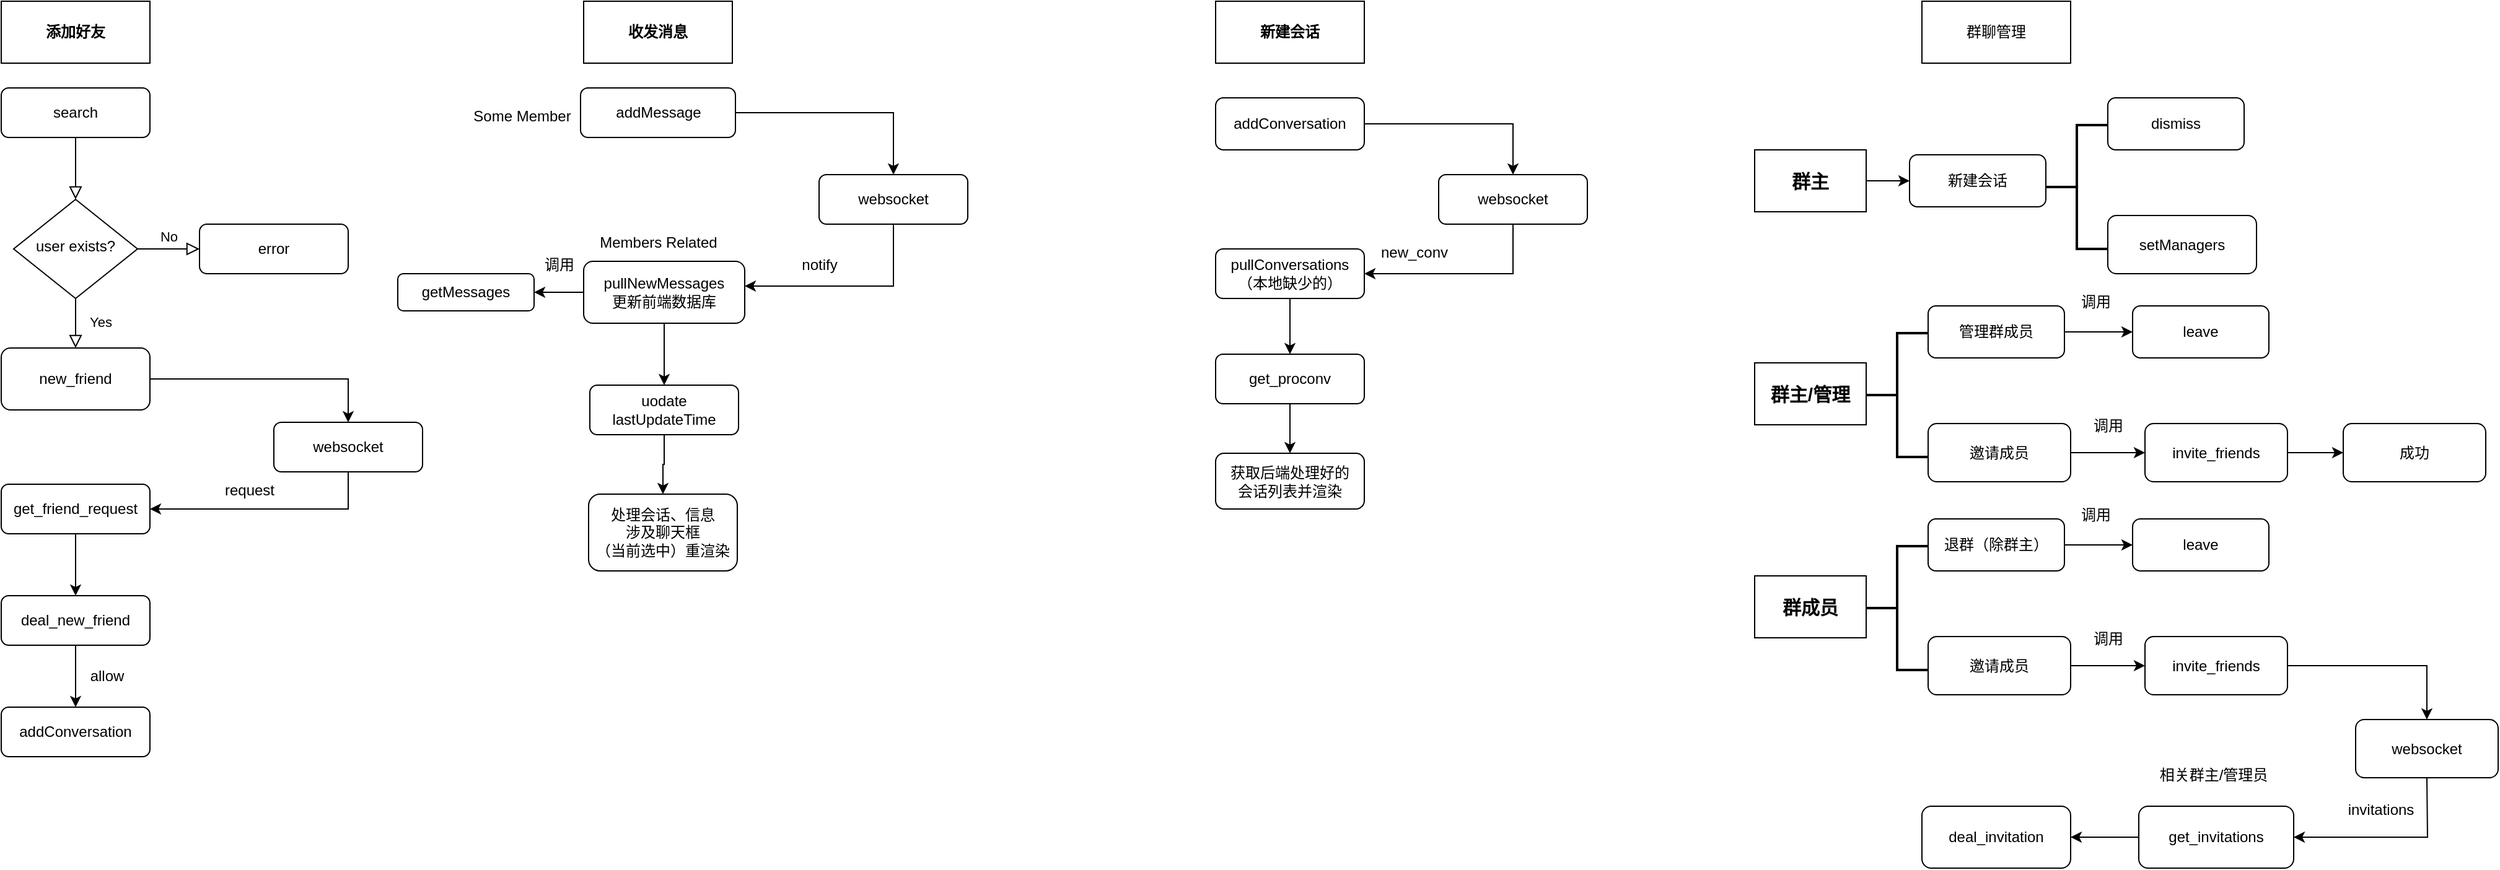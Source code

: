 <mxfile version="24.4.13" type="github">
  <diagram id="C5RBs43oDa-KdzZeNtuy" name="Page-1">
    <mxGraphModel dx="1002" dy="569" grid="1" gridSize="10" guides="1" tooltips="1" connect="1" arrows="1" fold="1" page="1" pageScale="1" pageWidth="827" pageHeight="1169" background="#FFFFFF" math="0" shadow="0">
      <root>
        <mxCell id="WIyWlLk6GJQsqaUBKTNV-0" />
        <mxCell id="WIyWlLk6GJQsqaUBKTNV-1" parent="WIyWlLk6GJQsqaUBKTNV-0" />
        <mxCell id="WIyWlLk6GJQsqaUBKTNV-2" value="" style="rounded=0;html=1;jettySize=auto;orthogonalLoop=1;fontSize=11;endArrow=block;endFill=0;endSize=8;strokeWidth=1;shadow=0;labelBackgroundColor=none;edgeStyle=orthogonalEdgeStyle;" parent="WIyWlLk6GJQsqaUBKTNV-1" source="WIyWlLk6GJQsqaUBKTNV-3" target="WIyWlLk6GJQsqaUBKTNV-6" edge="1">
          <mxGeometry relative="1" as="geometry" />
        </mxCell>
        <mxCell id="WIyWlLk6GJQsqaUBKTNV-3" value="search" style="rounded=1;whiteSpace=wrap;html=1;fontSize=12;glass=0;strokeWidth=1;shadow=0;" parent="WIyWlLk6GJQsqaUBKTNV-1" vertex="1">
          <mxGeometry x="160" y="80" width="120" height="40" as="geometry" />
        </mxCell>
        <mxCell id="WIyWlLk6GJQsqaUBKTNV-4" value="Yes" style="rounded=0;html=1;jettySize=auto;orthogonalLoop=1;fontSize=11;endArrow=block;endFill=0;endSize=8;strokeWidth=1;shadow=0;labelBackgroundColor=none;edgeStyle=orthogonalEdgeStyle;" parent="WIyWlLk6GJQsqaUBKTNV-1" source="WIyWlLk6GJQsqaUBKTNV-6" edge="1">
          <mxGeometry x="0.012" y="20" relative="1" as="geometry">
            <mxPoint y="-1" as="offset" />
            <mxPoint x="220" y="290" as="targetPoint" />
          </mxGeometry>
        </mxCell>
        <mxCell id="WIyWlLk6GJQsqaUBKTNV-5" value="No" style="edgeStyle=orthogonalEdgeStyle;rounded=0;html=1;jettySize=auto;orthogonalLoop=1;fontSize=11;endArrow=block;endFill=0;endSize=8;strokeWidth=1;shadow=0;labelBackgroundColor=none;" parent="WIyWlLk6GJQsqaUBKTNV-1" source="WIyWlLk6GJQsqaUBKTNV-6" target="WIyWlLk6GJQsqaUBKTNV-7" edge="1">
          <mxGeometry y="10" relative="1" as="geometry">
            <mxPoint as="offset" />
          </mxGeometry>
        </mxCell>
        <mxCell id="WIyWlLk6GJQsqaUBKTNV-6" value="user exists?" style="rhombus;whiteSpace=wrap;html=1;shadow=0;fontFamily=Helvetica;fontSize=12;align=center;strokeWidth=1;spacing=6;spacingTop=-4;" parent="WIyWlLk6GJQsqaUBKTNV-1" vertex="1">
          <mxGeometry x="170" y="170" width="100" height="80" as="geometry" />
        </mxCell>
        <mxCell id="WIyWlLk6GJQsqaUBKTNV-7" value="error" style="rounded=1;whiteSpace=wrap;html=1;fontSize=12;glass=0;strokeWidth=1;shadow=0;" parent="WIyWlLk6GJQsqaUBKTNV-1" vertex="1">
          <mxGeometry x="320" y="190" width="120" height="40" as="geometry" />
        </mxCell>
        <mxCell id="WIyWlLk6GJQsqaUBKTNV-11" value="get_friend_request" style="rounded=1;whiteSpace=wrap;html=1;fontSize=12;glass=0;strokeWidth=1;shadow=0;" parent="WIyWlLk6GJQsqaUBKTNV-1" vertex="1">
          <mxGeometry x="160" y="400" width="120" height="40" as="geometry" />
        </mxCell>
        <mxCell id="WIyWlLk6GJQsqaUBKTNV-12" value="websocket" style="rounded=1;whiteSpace=wrap;html=1;fontSize=12;glass=0;strokeWidth=1;shadow=0;" parent="WIyWlLk6GJQsqaUBKTNV-1" vertex="1">
          <mxGeometry x="380" y="350" width="120" height="40" as="geometry" />
        </mxCell>
        <mxCell id="RPH70iTqsNCCi4QEDQ69-0" value="&lt;b&gt;添加好友&lt;/b&gt;" style="rounded=0;whiteSpace=wrap;html=1;" vertex="1" parent="WIyWlLk6GJQsqaUBKTNV-1">
          <mxGeometry x="160" y="10" width="120" height="50" as="geometry" />
        </mxCell>
        <mxCell id="RPH70iTqsNCCi4QEDQ69-1" value="new_friend" style="rounded=1;whiteSpace=wrap;html=1;" vertex="1" parent="WIyWlLk6GJQsqaUBKTNV-1">
          <mxGeometry x="160" y="290" width="120" height="50" as="geometry" />
        </mxCell>
        <mxCell id="RPH70iTqsNCCi4QEDQ69-2" value="" style="endArrow=classic;html=1;rounded=0;entryX=0.5;entryY=0;entryDx=0;entryDy=0;exitX=1;exitY=0.5;exitDx=0;exitDy=0;" edge="1" parent="WIyWlLk6GJQsqaUBKTNV-1" source="RPH70iTqsNCCi4QEDQ69-1" target="WIyWlLk6GJQsqaUBKTNV-12">
          <mxGeometry width="50" height="50" relative="1" as="geometry">
            <mxPoint x="300" y="280" as="sourcePoint" />
            <mxPoint x="390" y="330" as="targetPoint" />
            <Array as="points">
              <mxPoint x="360" y="315" />
              <mxPoint x="440" y="315" />
            </Array>
          </mxGeometry>
        </mxCell>
        <mxCell id="RPH70iTqsNCCi4QEDQ69-6" value="" style="endArrow=classic;html=1;rounded=0;entryX=1;entryY=0.5;entryDx=0;entryDy=0;" edge="1" parent="WIyWlLk6GJQsqaUBKTNV-1" source="WIyWlLk6GJQsqaUBKTNV-12" target="WIyWlLk6GJQsqaUBKTNV-11">
          <mxGeometry width="50" height="50" relative="1" as="geometry">
            <mxPoint x="430" y="400" as="sourcePoint" />
            <mxPoint x="480" y="350" as="targetPoint" />
            <Array as="points">
              <mxPoint x="440" y="420" />
            </Array>
          </mxGeometry>
        </mxCell>
        <mxCell id="RPH70iTqsNCCi4QEDQ69-8" value="request" style="text;html=1;align=center;verticalAlign=middle;resizable=0;points=[];autosize=1;strokeColor=none;fillColor=none;" vertex="1" parent="WIyWlLk6GJQsqaUBKTNV-1">
          <mxGeometry x="330" y="390" width="60" height="30" as="geometry" />
        </mxCell>
        <mxCell id="RPH70iTqsNCCi4QEDQ69-10" value="" style="endArrow=classic;html=1;rounded=0;" edge="1" parent="WIyWlLk6GJQsqaUBKTNV-1" source="WIyWlLk6GJQsqaUBKTNV-11">
          <mxGeometry width="50" height="50" relative="1" as="geometry">
            <mxPoint x="390" y="450" as="sourcePoint" />
            <mxPoint x="220" y="490" as="targetPoint" />
          </mxGeometry>
        </mxCell>
        <mxCell id="RPH70iTqsNCCi4QEDQ69-11" value="deal_new_friend" style="rounded=1;whiteSpace=wrap;html=1;" vertex="1" parent="WIyWlLk6GJQsqaUBKTNV-1">
          <mxGeometry x="160" y="490" width="120" height="40" as="geometry" />
        </mxCell>
        <mxCell id="RPH70iTqsNCCi4QEDQ69-13" value="&lt;b&gt;收发消息&lt;/b&gt;" style="rounded=0;whiteSpace=wrap;html=1;" vertex="1" parent="WIyWlLk6GJQsqaUBKTNV-1">
          <mxGeometry x="630" y="10" width="120" height="50" as="geometry" />
        </mxCell>
        <mxCell id="RPH70iTqsNCCi4QEDQ69-14" value="allow" style="text;html=1;align=center;verticalAlign=middle;resizable=0;points=[];autosize=1;strokeColor=none;fillColor=none;" vertex="1" parent="WIyWlLk6GJQsqaUBKTNV-1">
          <mxGeometry x="220" y="540" width="50" height="30" as="geometry" />
        </mxCell>
        <mxCell id="RPH70iTqsNCCi4QEDQ69-15" value="" style="endArrow=classic;html=1;rounded=0;exitX=0.5;exitY=1;exitDx=0;exitDy=0;" edge="1" parent="WIyWlLk6GJQsqaUBKTNV-1" source="RPH70iTqsNCCi4QEDQ69-11">
          <mxGeometry width="50" height="50" relative="1" as="geometry">
            <mxPoint x="390" y="450" as="sourcePoint" />
            <mxPoint x="220" y="580" as="targetPoint" />
          </mxGeometry>
        </mxCell>
        <mxCell id="RPH70iTqsNCCi4QEDQ69-16" value="addConversation" style="rounded=1;whiteSpace=wrap;html=1;" vertex="1" parent="WIyWlLk6GJQsqaUBKTNV-1">
          <mxGeometry x="160" y="580" width="120" height="40" as="geometry" />
        </mxCell>
        <mxCell id="RPH70iTqsNCCi4QEDQ69-18" value="addMessage" style="rounded=1;whiteSpace=wrap;html=1;" vertex="1" parent="WIyWlLk6GJQsqaUBKTNV-1">
          <mxGeometry x="627.5" y="80" width="125" height="40" as="geometry" />
        </mxCell>
        <mxCell id="RPH70iTqsNCCi4QEDQ69-19" value="" style="endArrow=classic;html=1;rounded=0;exitX=1;exitY=0.5;exitDx=0;exitDy=0;entryX=0.5;entryY=0;entryDx=0;entryDy=0;" edge="1" parent="WIyWlLk6GJQsqaUBKTNV-1" source="RPH70iTqsNCCi4QEDQ69-18" target="RPH70iTqsNCCi4QEDQ69-20">
          <mxGeometry width="50" height="50" relative="1" as="geometry">
            <mxPoint x="610" y="250" as="sourcePoint" />
            <mxPoint x="690" y="180" as="targetPoint" />
            <Array as="points">
              <mxPoint x="880" y="100" />
            </Array>
          </mxGeometry>
        </mxCell>
        <mxCell id="RPH70iTqsNCCi4QEDQ69-20" value="websocket" style="rounded=1;whiteSpace=wrap;html=1;" vertex="1" parent="WIyWlLk6GJQsqaUBKTNV-1">
          <mxGeometry x="820" y="150" width="120" height="40" as="geometry" />
        </mxCell>
        <mxCell id="RPH70iTqsNCCi4QEDQ69-23" value="" style="endArrow=classic;html=1;rounded=0;exitX=0.5;exitY=1;exitDx=0;exitDy=0;" edge="1" parent="WIyWlLk6GJQsqaUBKTNV-1" source="RPH70iTqsNCCi4QEDQ69-20">
          <mxGeometry width="50" height="50" relative="1" as="geometry">
            <mxPoint x="830" y="270" as="sourcePoint" />
            <mxPoint x="760" y="240" as="targetPoint" />
            <Array as="points">
              <mxPoint x="880" y="240" />
            </Array>
          </mxGeometry>
        </mxCell>
        <mxCell id="RPH70iTqsNCCi4QEDQ69-28" value="" style="edgeStyle=orthogonalEdgeStyle;rounded=0;orthogonalLoop=1;jettySize=auto;html=1;entryX=1;entryY=0.5;entryDx=0;entryDy=0;" edge="1" parent="WIyWlLk6GJQsqaUBKTNV-1" source="RPH70iTqsNCCi4QEDQ69-24" target="RPH70iTqsNCCi4QEDQ69-27">
          <mxGeometry relative="1" as="geometry">
            <mxPoint x="600" y="245" as="targetPoint" />
          </mxGeometry>
        </mxCell>
        <mxCell id="RPH70iTqsNCCi4QEDQ69-30" value="" style="edgeStyle=orthogonalEdgeStyle;rounded=0;orthogonalLoop=1;jettySize=auto;html=1;" edge="1" parent="WIyWlLk6GJQsqaUBKTNV-1" source="RPH70iTqsNCCi4QEDQ69-24" target="RPH70iTqsNCCi4QEDQ69-29">
          <mxGeometry relative="1" as="geometry" />
        </mxCell>
        <mxCell id="RPH70iTqsNCCi4QEDQ69-24" value="pullNewMessages&lt;div&gt;更新前端数据库&lt;/div&gt;" style="rounded=1;whiteSpace=wrap;html=1;" vertex="1" parent="WIyWlLk6GJQsqaUBKTNV-1">
          <mxGeometry x="630" y="220" width="130" height="50" as="geometry" />
        </mxCell>
        <mxCell id="RPH70iTqsNCCi4QEDQ69-25" value="notify" style="text;html=1;align=center;verticalAlign=middle;resizable=0;points=[];autosize=1;strokeColor=none;fillColor=none;" vertex="1" parent="WIyWlLk6GJQsqaUBKTNV-1">
          <mxGeometry x="795" y="208" width="50" height="30" as="geometry" />
        </mxCell>
        <mxCell id="RPH70iTqsNCCi4QEDQ69-27" value="getMessages" style="whiteSpace=wrap;html=1;rounded=1;" vertex="1" parent="WIyWlLk6GJQsqaUBKTNV-1">
          <mxGeometry x="480" y="230" width="110" height="30" as="geometry" />
        </mxCell>
        <mxCell id="RPH70iTqsNCCi4QEDQ69-37" value="" style="edgeStyle=orthogonalEdgeStyle;rounded=0;orthogonalLoop=1;jettySize=auto;html=1;" edge="1" parent="WIyWlLk6GJQsqaUBKTNV-1" source="RPH70iTqsNCCi4QEDQ69-29" target="RPH70iTqsNCCi4QEDQ69-36">
          <mxGeometry relative="1" as="geometry" />
        </mxCell>
        <mxCell id="RPH70iTqsNCCi4QEDQ69-29" value="uodate lastUpdateTime" style="whiteSpace=wrap;html=1;rounded=1;" vertex="1" parent="WIyWlLk6GJQsqaUBKTNV-1">
          <mxGeometry x="635" y="320" width="120" height="40" as="geometry" />
        </mxCell>
        <mxCell id="RPH70iTqsNCCi4QEDQ69-31" value="调用" style="text;html=1;align=center;verticalAlign=middle;resizable=0;points=[];autosize=1;strokeColor=none;fillColor=none;" vertex="1" parent="WIyWlLk6GJQsqaUBKTNV-1">
          <mxGeometry x="585" y="208" width="50" height="30" as="geometry" />
        </mxCell>
        <mxCell id="RPH70iTqsNCCi4QEDQ69-33" value="Some Member" style="text;html=1;align=center;verticalAlign=middle;resizable=0;points=[];autosize=1;strokeColor=none;fillColor=none;" vertex="1" parent="WIyWlLk6GJQsqaUBKTNV-1">
          <mxGeometry x="530" y="88" width="100" height="30" as="geometry" />
        </mxCell>
        <mxCell id="RPH70iTqsNCCi4QEDQ69-34" value="Members Related" style="text;html=1;align=center;verticalAlign=middle;resizable=0;points=[];autosize=1;strokeColor=none;fillColor=none;" vertex="1" parent="WIyWlLk6GJQsqaUBKTNV-1">
          <mxGeometry x="630" y="190" width="120" height="30" as="geometry" />
        </mxCell>
        <mxCell id="RPH70iTqsNCCi4QEDQ69-36" value="&lt;div&gt;处理会话、信息&lt;/div&gt;涉及聊天框&lt;div&gt;（当前选中）重渲染&lt;/div&gt;" style="whiteSpace=wrap;html=1;rounded=1;" vertex="1" parent="WIyWlLk6GJQsqaUBKTNV-1">
          <mxGeometry x="634" y="408" width="120" height="62" as="geometry" />
        </mxCell>
        <mxCell id="RPH70iTqsNCCi4QEDQ69-39" value="&lt;b&gt;新建会话&lt;/b&gt;" style="rounded=0;whiteSpace=wrap;html=1;" vertex="1" parent="WIyWlLk6GJQsqaUBKTNV-1">
          <mxGeometry x="1140" y="10" width="120" height="50" as="geometry" />
        </mxCell>
        <mxCell id="RPH70iTqsNCCi4QEDQ69-41" value="addConversation" style="rounded=1;whiteSpace=wrap;html=1;" vertex="1" parent="WIyWlLk6GJQsqaUBKTNV-1">
          <mxGeometry x="1140" y="88" width="120" height="42" as="geometry" />
        </mxCell>
        <mxCell id="RPH70iTqsNCCi4QEDQ69-42" value="" style="endArrow=classic;html=1;rounded=0;exitX=1;exitY=0.5;exitDx=0;exitDy=0;" edge="1" parent="WIyWlLk6GJQsqaUBKTNV-1" source="RPH70iTqsNCCi4QEDQ69-41" target="RPH70iTqsNCCi4QEDQ69-43">
          <mxGeometry width="50" height="50" relative="1" as="geometry">
            <mxPoint x="1050" y="150" as="sourcePoint" />
            <mxPoint x="1380" y="170" as="targetPoint" />
            <Array as="points">
              <mxPoint x="1380" y="109" />
            </Array>
          </mxGeometry>
        </mxCell>
        <mxCell id="RPH70iTqsNCCi4QEDQ69-43" value="websocket" style="rounded=1;whiteSpace=wrap;html=1;" vertex="1" parent="WIyWlLk6GJQsqaUBKTNV-1">
          <mxGeometry x="1320" y="150" width="120" height="40" as="geometry" />
        </mxCell>
        <mxCell id="RPH70iTqsNCCi4QEDQ69-44" value="" style="endArrow=classic;html=1;rounded=0;exitX=0.5;exitY=1;exitDx=0;exitDy=0;entryX=1;entryY=0.5;entryDx=0;entryDy=0;" edge="1" parent="WIyWlLk6GJQsqaUBKTNV-1" source="RPH70iTqsNCCi4QEDQ69-43" target="RPH70iTqsNCCi4QEDQ69-45">
          <mxGeometry width="50" height="50" relative="1" as="geometry">
            <mxPoint x="1050" y="250" as="sourcePoint" />
            <mxPoint x="1260" y="240" as="targetPoint" />
            <Array as="points">
              <mxPoint x="1380" y="230" />
            </Array>
          </mxGeometry>
        </mxCell>
        <mxCell id="RPH70iTqsNCCi4QEDQ69-48" value="" style="edgeStyle=orthogonalEdgeStyle;rounded=0;orthogonalLoop=1;jettySize=auto;html=1;" edge="1" parent="WIyWlLk6GJQsqaUBKTNV-1" source="RPH70iTqsNCCi4QEDQ69-45" target="RPH70iTqsNCCi4QEDQ69-47">
          <mxGeometry relative="1" as="geometry" />
        </mxCell>
        <mxCell id="RPH70iTqsNCCi4QEDQ69-45" value="pullConversations&lt;div&gt;（本地缺少的）&lt;/div&gt;" style="rounded=1;whiteSpace=wrap;html=1;" vertex="1" parent="WIyWlLk6GJQsqaUBKTNV-1">
          <mxGeometry x="1140" y="210" width="120" height="40" as="geometry" />
        </mxCell>
        <mxCell id="RPH70iTqsNCCi4QEDQ69-46" value="new_conv" style="text;html=1;align=center;verticalAlign=middle;resizable=0;points=[];autosize=1;strokeColor=none;fillColor=none;" vertex="1" parent="WIyWlLk6GJQsqaUBKTNV-1">
          <mxGeometry x="1260" y="198" width="80" height="30" as="geometry" />
        </mxCell>
        <mxCell id="RPH70iTqsNCCi4QEDQ69-50" value="" style="edgeStyle=orthogonalEdgeStyle;rounded=0;orthogonalLoop=1;jettySize=auto;html=1;" edge="1" parent="WIyWlLk6GJQsqaUBKTNV-1" source="RPH70iTqsNCCi4QEDQ69-47" target="RPH70iTqsNCCi4QEDQ69-49">
          <mxGeometry relative="1" as="geometry" />
        </mxCell>
        <mxCell id="RPH70iTqsNCCi4QEDQ69-47" value="get_proconv" style="whiteSpace=wrap;html=1;rounded=1;" vertex="1" parent="WIyWlLk6GJQsqaUBKTNV-1">
          <mxGeometry x="1140" y="295" width="120" height="40" as="geometry" />
        </mxCell>
        <mxCell id="RPH70iTqsNCCi4QEDQ69-49" value="获取后端处理好的&lt;div&gt;会话列表并渲染&lt;/div&gt;" style="whiteSpace=wrap;html=1;rounded=1;" vertex="1" parent="WIyWlLk6GJQsqaUBKTNV-1">
          <mxGeometry x="1140" y="375" width="120" height="45" as="geometry" />
        </mxCell>
        <mxCell id="RPH70iTqsNCCi4QEDQ69-51" value="群聊管理" style="whiteSpace=wrap;html=1;" vertex="1" parent="WIyWlLk6GJQsqaUBKTNV-1">
          <mxGeometry x="1710" y="10" width="120" height="50" as="geometry" />
        </mxCell>
        <mxCell id="RPH70iTqsNCCi4QEDQ69-52" value="新建会话" style="rounded=1;whiteSpace=wrap;html=1;" vertex="1" parent="WIyWlLk6GJQsqaUBKTNV-1">
          <mxGeometry x="1700" y="134" width="110" height="42" as="geometry" />
        </mxCell>
        <mxCell id="RPH70iTqsNCCi4QEDQ69-56" value="" style="edgeStyle=orthogonalEdgeStyle;rounded=0;orthogonalLoop=1;jettySize=auto;html=1;" edge="1" parent="WIyWlLk6GJQsqaUBKTNV-1" source="RPH70iTqsNCCi4QEDQ69-55" target="RPH70iTqsNCCi4QEDQ69-52">
          <mxGeometry relative="1" as="geometry" />
        </mxCell>
        <mxCell id="RPH70iTqsNCCi4QEDQ69-55" value="&lt;b&gt;&lt;font style=&quot;font-size: 15px;&quot;&gt;群主&lt;/font&gt;&lt;/b&gt;" style="whiteSpace=wrap;html=1;" vertex="1" parent="WIyWlLk6GJQsqaUBKTNV-1">
          <mxGeometry x="1575" y="130" width="90" height="50" as="geometry" />
        </mxCell>
        <mxCell id="RPH70iTqsNCCi4QEDQ69-59" value="" style="strokeWidth=2;html=1;shape=mxgraph.flowchart.annotation_2;align=left;labelPosition=right;pointerEvents=1;" vertex="1" parent="WIyWlLk6GJQsqaUBKTNV-1">
          <mxGeometry x="1810" y="110" width="50" height="100" as="geometry" />
        </mxCell>
        <mxCell id="RPH70iTqsNCCi4QEDQ69-61" value="dismiss" style="rounded=1;whiteSpace=wrap;html=1;" vertex="1" parent="WIyWlLk6GJQsqaUBKTNV-1">
          <mxGeometry x="1860" y="88" width="110" height="42" as="geometry" />
        </mxCell>
        <mxCell id="RPH70iTqsNCCi4QEDQ69-63" value="setManagers" style="rounded=1;whiteSpace=wrap;html=1;" vertex="1" parent="WIyWlLk6GJQsqaUBKTNV-1">
          <mxGeometry x="1860" y="183" width="120" height="47" as="geometry" />
        </mxCell>
        <mxCell id="RPH70iTqsNCCi4QEDQ69-68" value="&lt;b&gt;&lt;font style=&quot;font-size: 15px;&quot;&gt;群主/管理&lt;/font&gt;&lt;/b&gt;" style="whiteSpace=wrap;html=1;" vertex="1" parent="WIyWlLk6GJQsqaUBKTNV-1">
          <mxGeometry x="1575" y="302" width="90" height="50" as="geometry" />
        </mxCell>
        <mxCell id="RPH70iTqsNCCi4QEDQ69-69" value="" style="strokeWidth=2;html=1;shape=mxgraph.flowchart.annotation_2;align=left;labelPosition=right;pointerEvents=1;" vertex="1" parent="WIyWlLk6GJQsqaUBKTNV-1">
          <mxGeometry x="1665" y="278" width="50" height="100" as="geometry" />
        </mxCell>
        <mxCell id="RPH70iTqsNCCi4QEDQ69-73" value="" style="edgeStyle=orthogonalEdgeStyle;rounded=0;orthogonalLoop=1;jettySize=auto;html=1;" edge="1" parent="WIyWlLk6GJQsqaUBKTNV-1" source="RPH70iTqsNCCi4QEDQ69-70" target="RPH70iTqsNCCi4QEDQ69-72">
          <mxGeometry relative="1" as="geometry" />
        </mxCell>
        <mxCell id="RPH70iTqsNCCi4QEDQ69-70" value="管理群成员" style="rounded=1;whiteSpace=wrap;html=1;" vertex="1" parent="WIyWlLk6GJQsqaUBKTNV-1">
          <mxGeometry x="1715" y="256" width="110" height="42" as="geometry" />
        </mxCell>
        <mxCell id="RPH70iTqsNCCi4QEDQ69-76" value="" style="edgeStyle=orthogonalEdgeStyle;rounded=0;orthogonalLoop=1;jettySize=auto;html=1;" edge="1" parent="WIyWlLk6GJQsqaUBKTNV-1" source="RPH70iTqsNCCi4QEDQ69-71" target="RPH70iTqsNCCi4QEDQ69-75">
          <mxGeometry relative="1" as="geometry" />
        </mxCell>
        <mxCell id="RPH70iTqsNCCi4QEDQ69-71" value="邀请成员" style="rounded=1;whiteSpace=wrap;html=1;" vertex="1" parent="WIyWlLk6GJQsqaUBKTNV-1">
          <mxGeometry x="1715" y="351" width="115" height="47" as="geometry" />
        </mxCell>
        <mxCell id="RPH70iTqsNCCi4QEDQ69-72" value="leave" style="rounded=1;whiteSpace=wrap;html=1;" vertex="1" parent="WIyWlLk6GJQsqaUBKTNV-1">
          <mxGeometry x="1880" y="256" width="110" height="42" as="geometry" />
        </mxCell>
        <mxCell id="RPH70iTqsNCCi4QEDQ69-74" value="调用" style="text;html=1;align=center;verticalAlign=middle;resizable=0;points=[];autosize=1;strokeColor=none;fillColor=none;" vertex="1" parent="WIyWlLk6GJQsqaUBKTNV-1">
          <mxGeometry x="1825" y="238" width="50" height="30" as="geometry" />
        </mxCell>
        <mxCell id="RPH70iTqsNCCi4QEDQ69-79" value="" style="edgeStyle=orthogonalEdgeStyle;rounded=0;orthogonalLoop=1;jettySize=auto;html=1;" edge="1" parent="WIyWlLk6GJQsqaUBKTNV-1" source="RPH70iTqsNCCi4QEDQ69-75" target="RPH70iTqsNCCi4QEDQ69-78">
          <mxGeometry relative="1" as="geometry" />
        </mxCell>
        <mxCell id="RPH70iTqsNCCi4QEDQ69-75" value="invite_friends" style="rounded=1;whiteSpace=wrap;html=1;" vertex="1" parent="WIyWlLk6GJQsqaUBKTNV-1">
          <mxGeometry x="1890" y="351" width="115" height="47" as="geometry" />
        </mxCell>
        <mxCell id="RPH70iTqsNCCi4QEDQ69-77" value="调用" style="text;html=1;align=center;verticalAlign=middle;resizable=0;points=[];autosize=1;strokeColor=none;fillColor=none;" vertex="1" parent="WIyWlLk6GJQsqaUBKTNV-1">
          <mxGeometry x="1835" y="338" width="50" height="30" as="geometry" />
        </mxCell>
        <mxCell id="RPH70iTqsNCCi4QEDQ69-78" value="成功" style="rounded=1;whiteSpace=wrap;html=1;" vertex="1" parent="WIyWlLk6GJQsqaUBKTNV-1">
          <mxGeometry x="2050" y="351" width="115" height="47" as="geometry" />
        </mxCell>
        <mxCell id="RPH70iTqsNCCi4QEDQ69-80" value="&lt;b&gt;&lt;font style=&quot;font-size: 15px;&quot;&gt;群成员&lt;/font&gt;&lt;/b&gt;" style="whiteSpace=wrap;html=1;" vertex="1" parent="WIyWlLk6GJQsqaUBKTNV-1">
          <mxGeometry x="1575" y="474" width="90" height="50" as="geometry" />
        </mxCell>
        <mxCell id="RPH70iTqsNCCi4QEDQ69-81" value="" style="strokeWidth=2;html=1;shape=mxgraph.flowchart.annotation_2;align=left;labelPosition=right;pointerEvents=1;" vertex="1" parent="WIyWlLk6GJQsqaUBKTNV-1">
          <mxGeometry x="1665" y="450" width="50" height="100" as="geometry" />
        </mxCell>
        <mxCell id="RPH70iTqsNCCi4QEDQ69-82" value="" style="edgeStyle=orthogonalEdgeStyle;rounded=0;orthogonalLoop=1;jettySize=auto;html=1;" edge="1" parent="WIyWlLk6GJQsqaUBKTNV-1" source="RPH70iTqsNCCi4QEDQ69-83" target="RPH70iTqsNCCi4QEDQ69-86">
          <mxGeometry relative="1" as="geometry" />
        </mxCell>
        <mxCell id="RPH70iTqsNCCi4QEDQ69-83" value="退群（除群主）" style="rounded=1;whiteSpace=wrap;html=1;" vertex="1" parent="WIyWlLk6GJQsqaUBKTNV-1">
          <mxGeometry x="1715" y="428" width="110" height="42" as="geometry" />
        </mxCell>
        <mxCell id="RPH70iTqsNCCi4QEDQ69-84" value="" style="edgeStyle=orthogonalEdgeStyle;rounded=0;orthogonalLoop=1;jettySize=auto;html=1;" edge="1" parent="WIyWlLk6GJQsqaUBKTNV-1" source="RPH70iTqsNCCi4QEDQ69-85" target="RPH70iTqsNCCi4QEDQ69-89">
          <mxGeometry relative="1" as="geometry" />
        </mxCell>
        <mxCell id="RPH70iTqsNCCi4QEDQ69-85" value="邀请成员" style="rounded=1;whiteSpace=wrap;html=1;" vertex="1" parent="WIyWlLk6GJQsqaUBKTNV-1">
          <mxGeometry x="1715" y="523" width="115" height="47" as="geometry" />
        </mxCell>
        <mxCell id="RPH70iTqsNCCi4QEDQ69-86" value="leave" style="rounded=1;whiteSpace=wrap;html=1;" vertex="1" parent="WIyWlLk6GJQsqaUBKTNV-1">
          <mxGeometry x="1880" y="428" width="110" height="42" as="geometry" />
        </mxCell>
        <mxCell id="RPH70iTqsNCCi4QEDQ69-87" value="调用" style="text;html=1;align=center;verticalAlign=middle;resizable=0;points=[];autosize=1;strokeColor=none;fillColor=none;" vertex="1" parent="WIyWlLk6GJQsqaUBKTNV-1">
          <mxGeometry x="1825" y="410" width="50" height="30" as="geometry" />
        </mxCell>
        <mxCell id="RPH70iTqsNCCi4QEDQ69-88" value="" style="edgeStyle=orthogonalEdgeStyle;rounded=0;orthogonalLoop=1;jettySize=auto;html=1;" edge="1" parent="WIyWlLk6GJQsqaUBKTNV-1" source="RPH70iTqsNCCi4QEDQ69-89" target="RPH70iTqsNCCi4QEDQ69-91">
          <mxGeometry relative="1" as="geometry" />
        </mxCell>
        <mxCell id="RPH70iTqsNCCi4QEDQ69-89" value="invite_friends" style="rounded=1;whiteSpace=wrap;html=1;" vertex="1" parent="WIyWlLk6GJQsqaUBKTNV-1">
          <mxGeometry x="1890" y="523" width="115" height="47" as="geometry" />
        </mxCell>
        <mxCell id="RPH70iTqsNCCi4QEDQ69-90" value="调用" style="text;html=1;align=center;verticalAlign=middle;resizable=0;points=[];autosize=1;strokeColor=none;fillColor=none;" vertex="1" parent="WIyWlLk6GJQsqaUBKTNV-1">
          <mxGeometry x="1835" y="510" width="50" height="30" as="geometry" />
        </mxCell>
        <mxCell id="RPH70iTqsNCCi4QEDQ69-91" value="websocket" style="rounded=1;whiteSpace=wrap;html=1;" vertex="1" parent="WIyWlLk6GJQsqaUBKTNV-1">
          <mxGeometry x="2060" y="590" width="115" height="47" as="geometry" />
        </mxCell>
        <mxCell id="RPH70iTqsNCCi4QEDQ69-97" value="" style="edgeStyle=orthogonalEdgeStyle;rounded=0;orthogonalLoop=1;jettySize=auto;html=1;" edge="1" parent="WIyWlLk6GJQsqaUBKTNV-1" source="RPH70iTqsNCCi4QEDQ69-92" target="RPH70iTqsNCCi4QEDQ69-96">
          <mxGeometry relative="1" as="geometry" />
        </mxCell>
        <mxCell id="RPH70iTqsNCCi4QEDQ69-92" value="get_invitations" style="rounded=1;whiteSpace=wrap;html=1;" vertex="1" parent="WIyWlLk6GJQsqaUBKTNV-1">
          <mxGeometry x="1885" y="660" width="125" height="50" as="geometry" />
        </mxCell>
        <mxCell id="RPH70iTqsNCCi4QEDQ69-93" value="" style="endArrow=classic;html=1;rounded=0;entryX=1;entryY=0.5;entryDx=0;entryDy=0;exitX=0.5;exitY=1;exitDx=0;exitDy=0;" edge="1" parent="WIyWlLk6GJQsqaUBKTNV-1" source="RPH70iTqsNCCi4QEDQ69-91" target="RPH70iTqsNCCi4QEDQ69-92">
          <mxGeometry width="50" height="50" relative="1" as="geometry">
            <mxPoint x="1920" y="550" as="sourcePoint" />
            <mxPoint x="1970" y="500" as="targetPoint" />
            <Array as="points">
              <mxPoint x="2118" y="685" />
            </Array>
          </mxGeometry>
        </mxCell>
        <mxCell id="RPH70iTqsNCCi4QEDQ69-94" value="invitations" style="text;html=1;align=center;verticalAlign=middle;resizable=0;points=[];autosize=1;strokeColor=none;fillColor=none;" vertex="1" parent="WIyWlLk6GJQsqaUBKTNV-1">
          <mxGeometry x="2040" y="648" width="80" height="30" as="geometry" />
        </mxCell>
        <mxCell id="RPH70iTqsNCCi4QEDQ69-95" value="相关群主/管理员" style="text;html=1;align=center;verticalAlign=middle;resizable=0;points=[];autosize=1;strokeColor=none;fillColor=none;" vertex="1" parent="WIyWlLk6GJQsqaUBKTNV-1">
          <mxGeometry x="1890" y="620" width="110" height="30" as="geometry" />
        </mxCell>
        <mxCell id="RPH70iTqsNCCi4QEDQ69-96" value="deal_invitation" style="whiteSpace=wrap;html=1;rounded=1;" vertex="1" parent="WIyWlLk6GJQsqaUBKTNV-1">
          <mxGeometry x="1710" y="660" width="120" height="50" as="geometry" />
        </mxCell>
      </root>
    </mxGraphModel>
  </diagram>
</mxfile>
